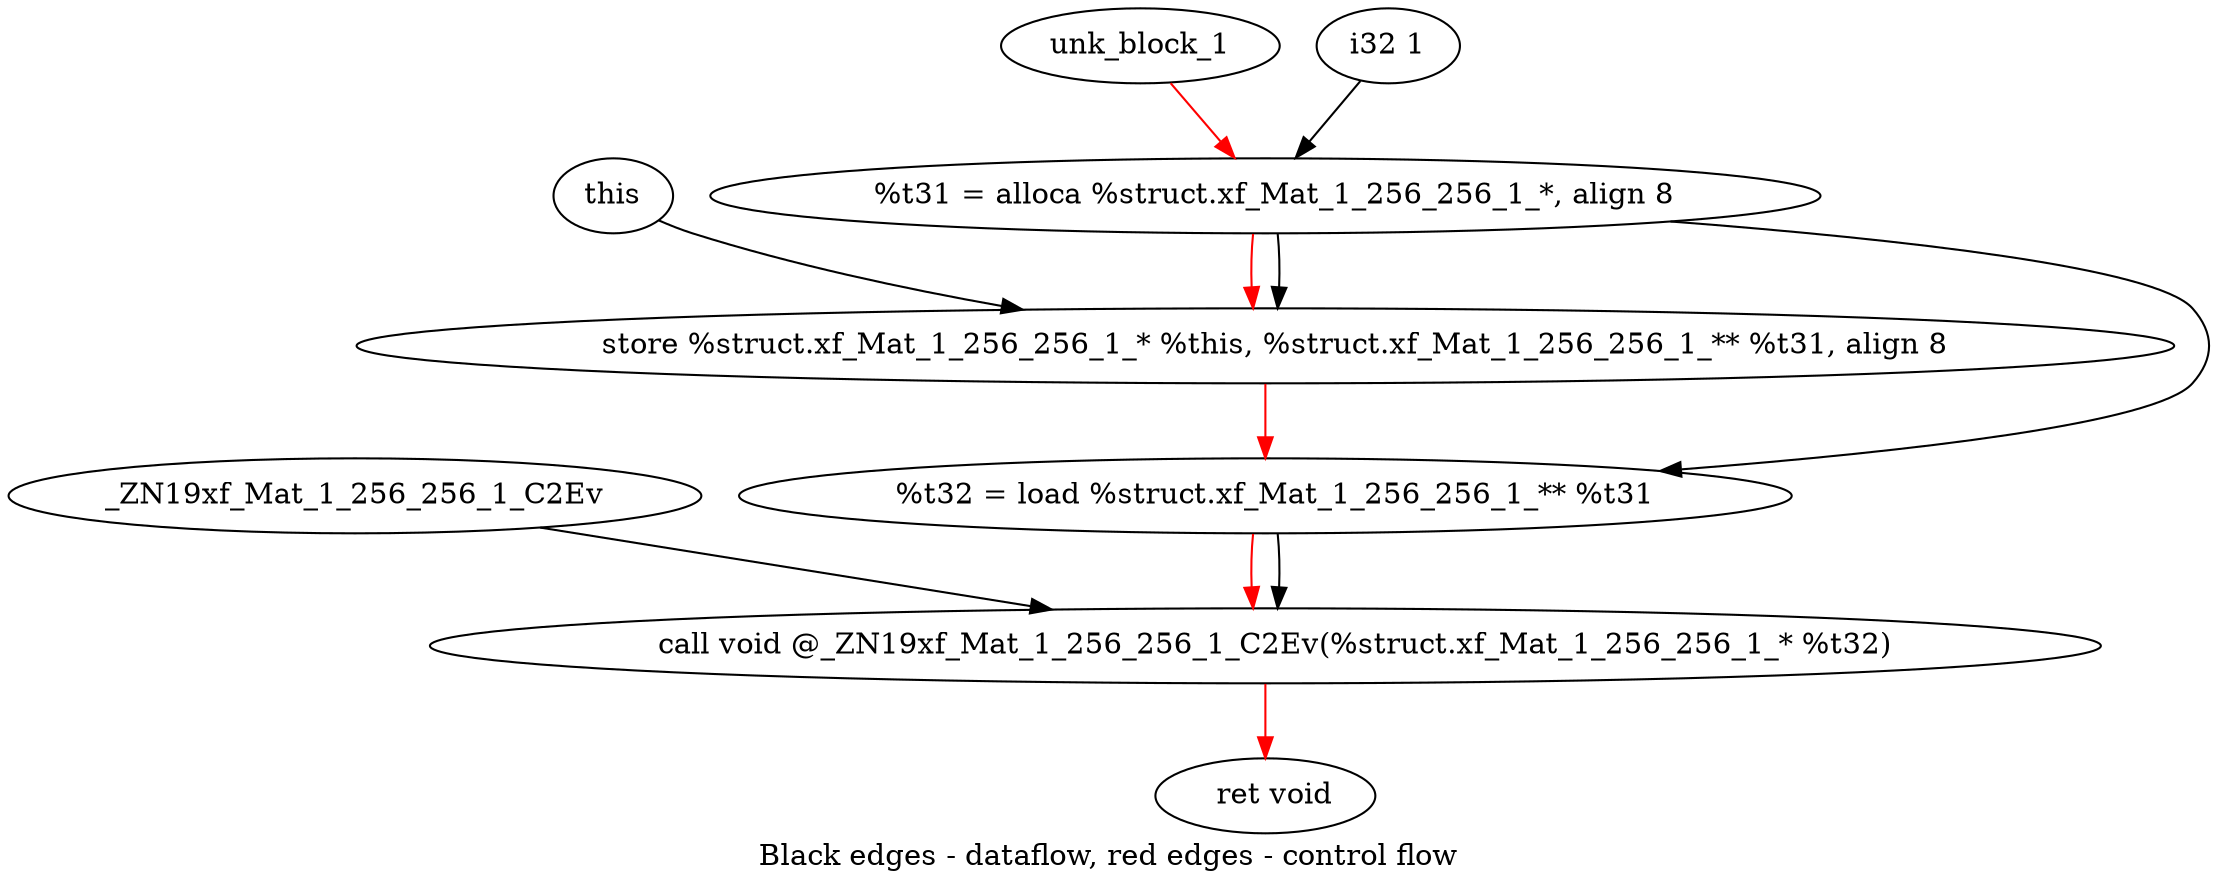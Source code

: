 digraph G {
compound=true
label="Black edges - dataflow, red edges - control flow"
"t31" [label="  %t31 = alloca %struct.xf_Mat_1_256_256_1_*, align 8"]
"_1" [label="  store %struct.xf_Mat_1_256_256_1_* %this, %struct.xf_Mat_1_256_256_1_** %t31, align 8"]
"t32" [label="  %t32 = load %struct.xf_Mat_1_256_256_1_** %t31"]
"_2" [label="  call void @_ZN19xf_Mat_1_256_256_1_C2Ev(%struct.xf_Mat_1_256_256_1_* %t32)"]
"_3" [label="  ret void"]
"unk_block_1" -> "t31"[color=red]
"i32 1" -> "t31"
"t31" -> "_1"[color=red weight=2]
"this" -> "_1"
"t31" -> "_1"
"_1" -> "t32"[color=red weight=2]
"t31" -> "t32"
"t32" -> "_2"[color=red weight=2]
"t32" -> "_2"
"_ZN19xf_Mat_1_256_256_1_C2Ev" -> "_2"
"_2" -> "_3"[color=red weight=2]

}
